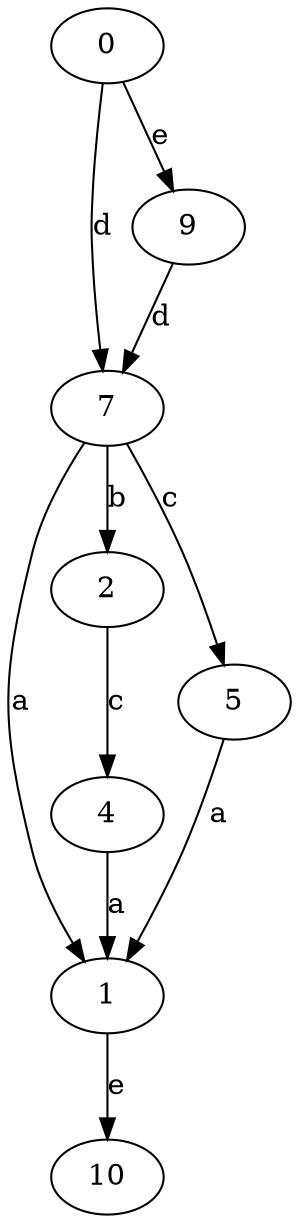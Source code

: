 strict digraph  {
1;
2;
4;
5;
0;
7;
9;
10;
1 -> 10  [label=e];
2 -> 4  [label=c];
4 -> 1  [label=a];
5 -> 1  [label=a];
0 -> 7  [label=d];
0 -> 9  [label=e];
7 -> 1  [label=a];
7 -> 2  [label=b];
7 -> 5  [label=c];
9 -> 7  [label=d];
}
